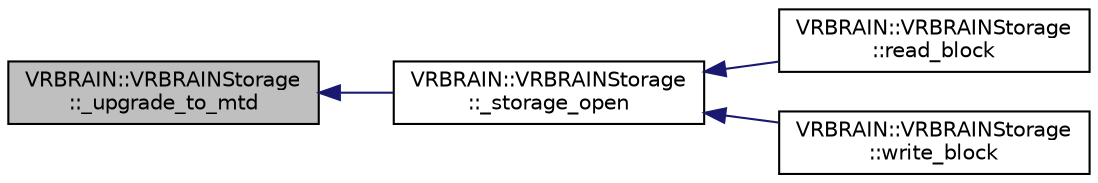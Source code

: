 digraph "VRBRAIN::VRBRAINStorage::_upgrade_to_mtd"
{
 // INTERACTIVE_SVG=YES
  edge [fontname="Helvetica",fontsize="10",labelfontname="Helvetica",labelfontsize="10"];
  node [fontname="Helvetica",fontsize="10",shape=record];
  rankdir="LR";
  Node1 [label="VRBRAIN::VRBRAINStorage\l::_upgrade_to_mtd",height=0.2,width=0.4,color="black", fillcolor="grey75", style="filled" fontcolor="black"];
  Node1 -> Node2 [dir="back",color="midnightblue",fontsize="10",style="solid",fontname="Helvetica"];
  Node2 [label="VRBRAIN::VRBRAINStorage\l::_storage_open",height=0.2,width=0.4,color="black", fillcolor="white", style="filled",URL="$classVRBRAIN_1_1VRBRAINStorage.html#a199499086a60ba9fe48108bb86658c76"];
  Node2 -> Node3 [dir="back",color="midnightblue",fontsize="10",style="solid",fontname="Helvetica"];
  Node3 [label="VRBRAIN::VRBRAINStorage\l::read_block",height=0.2,width=0.4,color="black", fillcolor="white", style="filled",URL="$classVRBRAIN_1_1VRBRAINStorage.html#a057fdfe4116e97dc7215d8e609399ab6"];
  Node2 -> Node4 [dir="back",color="midnightblue",fontsize="10",style="solid",fontname="Helvetica"];
  Node4 [label="VRBRAIN::VRBRAINStorage\l::write_block",height=0.2,width=0.4,color="black", fillcolor="white", style="filled",URL="$classVRBRAIN_1_1VRBRAINStorage.html#a5143ebfc6b4010f1aab0676c8195bf6e"];
}
